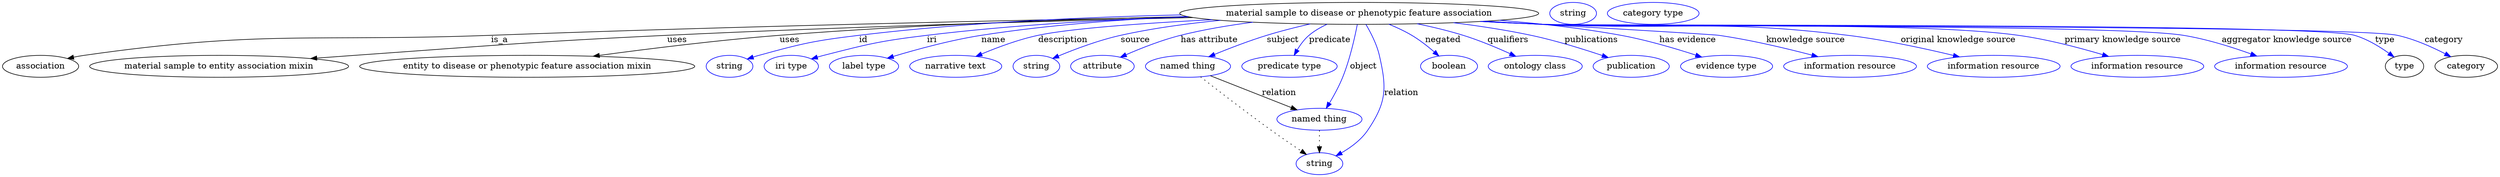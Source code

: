 digraph {
	graph [bb="0,0,3291,283"];
	node [label="\N"];
	"material sample to disease or phenotypic feature association"	[height=0.5,
		label="material sample to disease or phenotypic feature association",
		pos="1779,265",
		width=6.2286];
	association	[height=0.5,
		pos="50.046,178",
		width=1.3902];
	"material sample to disease or phenotypic feature association" -> association	[label=is_a,
		lp="643.05,221.5",
		pos="e,85.95,190.69 1565.2,259.55 1334.8,254.27 957.3,244.22 632.05,229 399.39,218.11 338.52,235.81 109.05,196 104.67,195.24 100.16,194.28 \
95.676,193.2"];
	"material sample to entity association mixin"	[height=0.5,
		pos="282.05,178",
		width=4.5677];
	"material sample to disease or phenotypic feature association" -> "material sample to entity association mixin"	[label=uses,
		lp="872.05,221.5",
		pos="e,398.81,190.74 1569,258.59 1382.7,253.16 1103.1,243.52 860.05,229 679.77,218.23 634.92,212.16 455.05,196 440.13,194.66 424.49,193.2 \
408.98,191.72"];
	"entity to disease or phenotypic feature association mixin"	[height=0.5,
		pos="675.05,178",
		width=5.8495];
	"material sample to disease or phenotypic feature association" -> "entity to disease or phenotypic feature association mixin"	[label=uses,
		lp="1018,221.5",
		pos="e,760.81,194.48 1562.4,260.25 1407.2,256.09 1193.4,247.34 1006,229 926.41,221.2 836.69,207.33 770.77,196.17"];
	id	[color=blue,
		height=0.5,
		label=string,
		pos="934.05,178",
		width=0.84854];
	"material sample to disease or phenotypic feature association" -> id	[color=blue,
		label=id,
		lp="1119.5,221.5",
		pos="e,957.48,189.75 1557.2,262.23 1427.4,258.73 1260.8,249.99 1114,229 1050.8,219.95 1034.8,215.91 974.05,196 971.66,195.22 969.22,194.35 \
966.78,193.44",
		style=solid];
	iri	[color=blue,
		height=0.5,
		label="iri type",
		pos="1019,178",
		width=1.011];
	"material sample to disease or phenotypic feature association" -> iri	[color=blue,
		label=iri,
		lp="1213.5,221.5",
		pos="e,1046.6,189.82 1565.6,259.41 1457.7,254.95 1324.9,246.18 1207,229 1142.9,219.66 1127.1,214.6 1065,196 1062.1,195.12 1059.1,194.16 \
1056.1,193.15",
		style=solid];
	name	[color=blue,
		height=0.5,
		label="label type",
		pos="1119,178",
		width=1.2638];
	"material sample to disease or phenotypic feature association" -> name	[color=blue,
		label=name,
		lp="1298.5,221.5",
		pos="e,1150.6,190.98 1566.3,259.3 1478.1,254.69 1375.1,245.84 1283,229 1240.3,221.18 1193,206.04 1160.2,194.45",
		style=solid];
	description	[color=blue,
		height=0.5,
		label="narrative text",
		pos="1240,178",
		width=1.6068];
	"material sample to disease or phenotypic feature association" -> description	[color=blue,
		label=description,
		lp="1393.5,221.5",
		pos="e,1269,193.71 1568.9,258.69 1502.4,253.73 1429,244.8 1363,229 1333.7,221.97 1302.2,209.05 1278.4,198.1",
		style=solid];
	source	[color=blue,
		height=0.5,
		label=string,
		pos="1346,178",
		width=0.84854];
	"material sample to disease or phenotypic feature association" -> source	[color=blue,
		label=source,
		lp="1493,221.5",
		pos="e,1369.2,190.18 1616.5,252.57 1570.4,247.37 1520.4,239.85 1475,229 1441.1,220.87 1404.1,205.84 1378.4,194.38",
		style=solid];
	"has attribute"	[color=blue,
		height=0.5,
		label=attribute,
		pos="1435,178",
		width=1.1193];
	"material sample to disease or phenotypic feature association" -> "has attribute"	[color=blue,
		label="has attribute",
		lp="1588.5,221.5",
		pos="e,1461.1,191.99 1654.7,249.99 1621.9,244.83 1586.9,237.97 1555,229 1525.6,220.71 1493.8,207.21 1470.3,196.32",
		style=solid];
	subject	[color=blue,
		height=0.5,
		label="named thing",
		pos="1549,178",
		width=1.5346];
	"material sample to disease or phenotypic feature association" -> subject	[color=blue,
		label=subject,
		lp="1679.5,221.5",
		pos="e,1578.3,193.49 1717.4,247.6 1698.8,242.19 1678.4,235.8 1660,229 1635.5,219.9 1608.7,207.88 1587.5,197.91",
		style=solid];
	predicate	[color=blue,
		height=0.5,
		label="predicate type",
		pos="1683,178",
		width=1.679];
	"material sample to disease or phenotypic feature association" -> predicate	[color=blue,
		label=predicate,
		lp="1740,221.5",
		pos="e,1691.3,196.29 1740.7,247.11 1731.7,242.07 1722.5,236 1715,229 1707.7,222.18 1701.4,213.36 1696.3,205.03",
		style=solid];
	object	[color=blue,
		height=0.5,
		label="named thing",
		pos="1727,91",
		width=1.5346];
	"material sample to disease or phenotypic feature association" -> object	[color=blue,
		label=object,
		lp="1780,178",
		pos="e,1733.8,108.89 1775.2,246.92 1770.3,226.2 1761.5,190.27 1752,160 1747.7,146.08 1742.1,130.81 1737.4,118.28",
		style=solid];
	relation	[color=blue,
		height=0.5,
		label=string,
		pos="1727,18",
		width=0.84854];
	"material sample to disease or phenotypic feature association" -> relation	[color=blue,
		label=relation,
		lp="1830,134.5",
		pos="e,1748.3,30.964 1786.3,246.76 1791.6,233.23 1798.2,213.77 1801,196 1809.6,141.82 1817,121.34 1791,73 1783.2,58.322 1769.5,45.967 \
1756.9,36.795",
		style=solid];
	negated	[color=blue,
		height=0.5,
		label=boolean,
		pos="1907,178",
		width=1.0652];
	"material sample to disease or phenotypic feature association" -> negated	[color=blue,
		label=negated,
		lp="1895.5,221.5",
		pos="e,1893.2,194.87 1821.8,247.33 1833,242.15 1844.8,235.96 1855,229 1866.2,221.39 1877.2,211.32 1886.2,202.22",
		style=solid];
	qualifiers	[color=blue,
		height=0.5,
		label="ontology class",
		pos="2025,178",
		width=1.7151];
	"material sample to disease or phenotypic feature association" -> qualifiers	[color=blue,
		label=qualifiers,
		lp="1982.5,221.5",
		pos="e,1997.5,194.19 1856.2,248.05 1877.5,242.83 1900.4,236.43 1921,229 1944.2,220.7 1969,208.88 1988.6,198.82",
		style=solid];
	publications	[color=blue,
		height=0.5,
		label=publication,
		pos="2155,178",
		width=1.3902];
	"material sample to disease or phenotypic feature association" -> publications	[color=blue,
		label=publications,
		lp="2093.5,221.5",
		pos="e,2123.2,192.07 1902,249.92 1937.8,244.65 1976.7,237.75 2012,229 2047,220.35 2085.4,206.66 2113.7,195.79",
		style=solid];
	"has evidence"	[color=blue,
		height=0.5,
		label="evidence type",
		pos="2283,178",
		width=1.661];
	"material sample to disease or phenotypic feature association" -> "has evidence"	[color=blue,
		label="has evidence",
		lp="2222,221.5",
		pos="e,2248.6,192.72 1934,251.92 2010.4,245.3 2093.9,236.86 2131,229 2168.2,221.15 2208.9,207.45 2238.9,196.37",
		style=solid];
	"knowledge source"	[color=blue,
		height=0.5,
		label="information resource",
		pos="2446,178",
		width=2.3651];
	"material sample to disease or phenotypic feature association" -> "knowledge source"	[color=blue,
		label="knowledge source",
		lp="2377.5,221.5",
		pos="e,2402.1,193.44 1938.9,252.33 1963.4,250.54 1988.4,248.72 2012,247 2122.7,238.96 2151.7,247.56 2261,229 2305.9,221.39 2355.6,207.66 \
2392.1,196.51",
		style=solid];
	"original knowledge source"	[color=blue,
		height=0.5,
		label="information resource",
		pos="2634,178",
		width=2.3651];
	"material sample to disease or phenotypic feature association" -> "original knowledge source"	[color=blue,
		label="original knowledge source",
		lp="2577.5,221.5",
		pos="e,2587.8,193.18 1934.4,252.01 1960.3,250.2 1986.9,248.45 2012,247 2198.1,236.22 2246.5,255.42 2431,229 2481.5,221.78 2537.7,207.43 \
2578.1,195.95",
		style=solid];
	"primary knowledge source"	[color=blue,
		height=0.5,
		label="information resource",
		pos="2822,178",
		width=2.3651];
	"material sample to disease or phenotypic feature association" -> "primary knowledge source"	[color=blue,
		label="primary knowledge source",
		lp="2793,221.5",
		pos="e,2782.3,194.03 1932.2,251.84 1958.8,250.01 1986.2,248.3 2012,247 2154.6,239.81 2513.1,251.55 2654,229 2694.8,222.49 2739.4,208.86 \
2772.5,197.48",
		style=solid];
	"aggregator knowledge source"	[color=blue,
		height=0.5,
		label="information resource",
		pos="3010,178",
		width=2.3651];
	"material sample to disease or phenotypic feature association" -> "aggregator knowledge source"	[color=blue,
		label="aggregator knowledge source",
		lp="3006,221.5",
		pos="e,2976.1,194.62 1931.3,251.75 1958.2,249.91 1985.9,248.23 2012,247 2107.3,242.53 2776.3,246.26 2870,229 2903.5,222.84 2939.7,209.74 \
2966.9,198.5",
		style=solid];
	type	[height=0.5,
		pos="3164,178",
		width=0.75];
	"material sample to disease or phenotypic feature association" -> type	[color=blue,
		label=type,
		lp="3133,221.5",
		pos="e,3149,193.07 1930.6,251.7 1957.7,249.86 1985.7,248.18 2012,247 2071.9,244.32 3032.9,247.01 3090,229 3108.9,223.05 3127.3,210.62 \
3141.1,199.64",
		style=solid];
	category	[height=0.5,
		pos="3250,178",
		width=1.1374];
	"material sample to disease or phenotypic feature association" -> category	[color=blue,
		label=category,
		lp="3213.5,221.5",
		pos="e,3228.3,193.34 1930.3,251.7 1957.5,249.85 1985.6,248.17 2012,247 2075.2,244.2 3087.6,243.88 3149,229 3174.2,222.91 3200.2,209.8 \
3219.6,198.53",
		style=solid];
	subject -> object	[label=relation,
		lp="1670,134.5",
		pos="e,1697.2,106.27 1578.8,162.77 1608.7,148.49 1655,126.42 1687.8,110.72"];
	subject -> relation	[pos="e,1710.1,33.036 1566.6,160.57 1588.9,139.89 1628.4,103.39 1663,73 1675.8,61.782 1690.3,49.538 1702.2,39.55",
		style=dotted];
	object -> relation	[pos="e,1727,36.029 1727,72.813 1727,64.789 1727,55.047 1727,46.069",
		style=dotted];
	association_type	[color=blue,
		height=0.5,
		label=string,
		pos="2052,265",
		width=0.84854];
	association_category	[color=blue,
		height=0.5,
		label="category type",
		pos="2159,265",
		width=1.6249];
}
